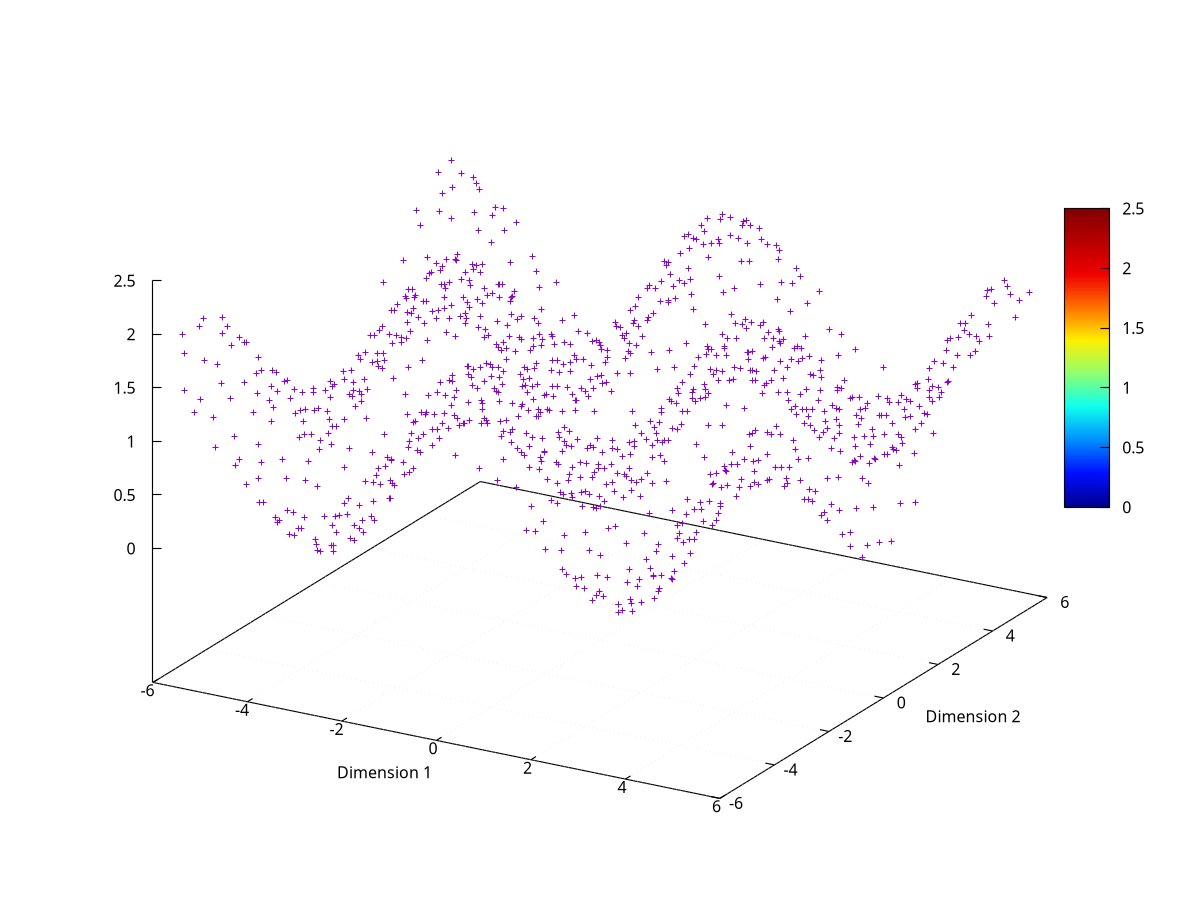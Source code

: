 # ogpf libray
# Rev. 0.22 of March 9th, 2018
# Licence: MIT

# gnuplot global setting
set term wxt size 640,480 enhanced font "verdana,10" title "ogpf libray: Rev. 0.22 of March 9th, 2018"

# ogpf extra configuration
# -------------------------------------------
# color definitions
set style line 1 lc rgb "#800000" lt 1 lw 2
set style line 2 lc rgb "#ff0000" lt 1 lw 2
set style line 3 lc rgb "#ff4500" lt 1 lw 2
set style line 4 lc rgb "#ffa500" lt 1 lw 2
set style line 5 lc rgb "#006400" lt 1 lw 2
set style line 6 lc rgb "#0000ff" lt 1 lw 2
set style line 7 lc rgb "#9400d3" lt 1 lw 2

# Axes
set border linewidth 1.15
set tics nomirror

# grid
# Add light grid to plot
set style line 102 lc rgb "#d6d7d9" lt 0 lw 1
set grid back ls 102

# plot style
set style data linespoints

# -------------------------------------------

set style data lines

 
# options
set style data lines


 
# plot scale
 
# Annotation: title and labels
set xlabel "Dimension 1" font ","
set ylabel "Dimension 2" font ","
 
# axes setting

#data x y z
$xyz << EOD
   0.0000000000000000        0.0000000000000000        0.0000000000000000     
  -3.0000000000000000       -3.0000000000000000       0.48660136993666225     
   3.0000000000000000        3.0000000000000000       0.48660136993666225     
  -1.5000000000000000        1.5000000000000000       0.96658430235925807     
   4.5000000000000000       -4.5000000000000000       0.79950110008110054     
  -4.5000000000000000        4.5000000000000000       0.79950110008110054     
   1.5000000000000000       -1.5000000000000000       0.96658430235925807     
  -2.2500000000000000        5.2500000000000000       0.47953977250888657     
   3.7500000000000000      -0.75000000000000000        1.7115037004559457     
  -5.2500000000000000        2.2500000000000000        1.0184965659080725     
  0.75000000000000000       -3.7500000000000000        1.6492692754260236     
  -3.7500000000000000       -2.2500000000000000       0.98821205725132766     
   2.2500000000000000        3.7500000000000000       0.45050594213168915     
 -0.75000000000000000       -5.2500000000000000        1.6227571870539554     
   5.2500000000000000       0.75000000000000000       0.56528575500450051     
 -0.37500000000000000      -0.37500000000000000       0.10208461919021183     
   5.6250000000000000        5.6250000000000000        1.5462733292202868     
  -3.3750000000000000       -3.3750000000000000       0.29724313954617942     
   2.6250000000000000        2.6250000000000000       0.75867736574063893     
  -4.8750000000000000        4.1250000000000000        1.1680179708234109     
   1.1250000000000000       -1.8750000000000000       0.89662280512738002     
  -1.8750000000000000        1.1250000000000000        1.2108481666441229     
   4.1250000000000000       -4.8750000000000000       0.48167541633512012     
  -4.1250000000000000       0.37500000000000000        1.5391092557506170     
   1.8750000000000000       -5.6250000000000000       0.80794499828884869     
  -1.1250000000000000        3.3750000000000000        1.3171459526473868     
   4.8750000000000000       -2.6250000000000000        1.0532379099171292     
  -2.6250000000000000       -4.1250000000000000       0.15834288179815503     
   3.3750000000000000        1.8750000000000000        1.2396784514595380     
  -5.6250000000000000       -1.1250000000000000       0.45450848583406489     
  0.37500000000000000        4.8750000000000000        1.8933837909014106     
  -2.8125000000000000        2.4375000000000000       0.85944680526268447     
   3.1875000000000000       -3.5625000000000000       0.19415991157050305     
  -5.8125000000000000        5.4375000000000000        1.6956106691897723     
  0.18750000000000000      -0.56250000000000000        9.4310574164063743E-002
  -4.3125000000000000       -5.0625000000000000       0.65851368540347743     
   1.6875000000000000       0.93750000000000000        1.0927091766691837     
  -1.3125000000000000       -2.0625000000000000       0.97284669714050231     
   4.6875000000000000        3.9375000000000000       0.98605496191184350     
  -5.0625000000000000       -2.8125000000000000        1.1476024530473075     
  0.93750000000000000        3.1875000000000000        1.3763104108251769     
  -2.0625000000000000       -5.8125000000000000       0.74201850115744850     
   3.9375000000000000       0.18750000000000000        1.6973813730024432     
 -0.56250000000000000        4.6875000000000000        1.8388737807138362     
   5.4375000000000000       -1.3125000000000000       0.61030640425988469     
  -3.5625000000000000        1.6875000000000000        1.3403561970746636     
   2.4375000000000000       -4.3125000000000000       0.24717253404686101     
  -3.1875000000000000        3.5625000000000000       0.19415991157050305     
   2.8125000000000000       -2.4375000000000000       0.85944680526268447     
 -0.18750000000000000       0.56250000000000000        9.4310574164063743E-002
   5.8125000000000000       -5.4375000000000000        1.6956106691897723     
  -1.6875000000000000      -0.93750000000000000        1.0927091766691837     
   4.3125000000000000        5.0625000000000000       0.65851368540347743     
  -4.6875000000000000       -3.9375000000000000       0.98605496191184350     
   1.3125000000000000        2.0625000000000000       0.97284669714050231     
 -0.93750000000000000       -3.1875000000000000        1.3763104108251769     
   5.0625000000000000        2.8125000000000000        1.1476024530473075     
  -3.9375000000000000      -0.18750000000000000        1.6973813730024432     
   2.0625000000000000        5.8125000000000000       0.74201850115744850     
  -5.4375000000000000        1.3125000000000000       0.61030640425988469     
  0.56250000000000000       -4.6875000000000000        1.8388737807138362     
  -2.4375000000000000        4.3125000000000000       0.24717253404686101     
   3.5625000000000000       -1.6875000000000000        1.3403561970746636     
  -1.2187500000000000        3.8437500000000000        1.3184002416696647     
   4.7812500000000000       -2.1562500000000000        1.0037067635611492     
  -4.2187500000000000       0.84375000000000000        1.3966008647770671     
   1.7812500000000000       -5.1562500000000000       0.82455494218086645     
  -5.7187500000000000      -0.65625000000000000       0.25273825397172289     
  0.28125000000000000        5.3437500000000000        1.7794519612837101     
  -2.7187500000000000       -3.6562500000000000       0.23073684129940286     
   3.2812500000000000        2.3437500000000000       0.91852851507169886     
  -3.4687500000000000       -4.4062500000000000        6.1219834981862675E-002
   2.5312500000000000        1.5937500000000000        1.3541216430261507     
 -0.46875000000000000       -1.4062500000000000       0.51430780156156697     
   5.5312500000000000        4.5937500000000000        1.7391406207108835     
  -1.9687500000000000        9.3750000000000000E-002   1.3876527273302619     
   4.0312500000000000       -5.9062500000000000       0.69118492985447033     
  -4.9687500000000000        3.0937500000000000        1.1552355119217095     
   1.0312500000000000       -2.9062500000000000        1.2415417211741429     
  -4.5937500000000000        1.9687500000000000        1.0272809761706791     
   1.4062500000000000       -4.0312500000000000        1.1614719419309936     
  -1.5937500000000000        4.9687500000000000       0.98542401319872308     
   4.4062500000000000       -1.0312500000000000        1.2298597740946333     
  -9.3750000000000000E-002  -5.5312500000000000        1.7226918812731868     
   5.9062500000000000       0.46875000000000000       0.12958822623283783     
  -3.0937500000000000       -2.5312500000000000       0.78692358318213207     
   2.9062500000000000        3.4687500000000000       0.25440104089645943     
  -2.3437500000000000       -1.7812500000000000        1.2160137814738770     
   3.6562500000000000        4.2187500000000000       0.14823923316065857     
  -5.3437500000000000       -4.7812500000000000        1.5862838070453236     
  0.65625000000000000        1.2187500000000000       0.48463544599687725     
  -3.8437500000000000        5.7187500000000000       0.53860251209000554     
   2.1562500000000000      -0.28125000000000000        1.5428682184391027     
 -0.84375000000000000        2.7187500000000000        1.2309683438354351     
   5.1562500000000000       -3.2812500000000000        1.3018649318594009     
  -4.4062500000000000       -1.2187500000000000        1.2014479843204993     
   1.5937500000000000        4.7812500000000000       0.98405225884239511     
  -1.4062500000000000       -4.2187500000000000        1.1666957455507903     
   4.5937500000000000        1.7812500000000000        1.0423181163054076     
  -2.9062500000000000        3.2812500000000000       0.34238277397456118     
   3.0937500000000000       -2.7187500000000000       0.66018732863740570     
  -5.9062500000000000       0.28125000000000000        9.7270270019499283E-002
   9.3750000000000000E-002  -5.7187500000000000        1.6253613746502227     
 -0.65625000000000000        1.0312500000000000       0.40956194294167758     
   5.3437500000000000       -4.9687500000000000        1.5632170566783141     
  -3.6562500000000000        4.0312500000000000       0.17355686371191770     
   2.3437500000000000       -1.9687500000000000        1.1264431500869394     
  -5.1562500000000000       -3.4687500000000000        1.3411740207496048     
  0.84375000000000000        2.5312500000000000        1.1462247496204385     
  -2.1562500000000000      -0.46875000000000000        1.5237177350222055     
   3.8437500000000000        5.5312500000000000       0.46303601253314008     
  -1.7812500000000000       -4.5937500000000000       0.79835284280450958     
   4.2187500000000000        1.4062500000000000        1.2631983522246002     
  -4.7812500000000000       -1.5937500000000000       0.97680350790670223     
   1.2187500000000000        4.4062500000000000        1.3499287713648065     
  -3.2812500000000000        2.9062500000000000       0.54380627168442797     
   2.7187500000000000       -3.0937500000000000       0.47674595138541842     
 -0.28125000000000000        5.9062500000000000        1.4994086150289607     
   5.7187500000000000       -9.3750000000000000E-002  0.16514318122589244     
  -5.5312500000000000        5.1562500000000000        1.6536975994339191     
  0.46875000000000000      -0.84375000000000000       0.26222544934838066     
  -2.5312500000000000        2.1562500000000000        1.0405253174758673     
   3.4687500000000000       -3.8437500000000000       0.14345878179756077     
  -1.0312500000000000       -2.3437500000000000        1.0460152840223551     
   4.9687500000000000        3.6562500000000000        1.2248517980184788     
  -4.0312500000000000       -5.3437500000000000       0.50501700245155345     
   1.9687500000000000       0.65625000000000000        1.3476286489227776     
  -2.0156250000000000       -2.4843750000000000       0.92301595682265547     
   3.9843750000000000        3.5156250000000000       0.47964567223955668     
  -5.0156250000000000       -5.4843750000000000        1.2350370976682827     
  0.98437500000000000       0.51562500000000000       0.48330116881202001     
  -3.5156250000000000        5.0156250000000000       0.15381814746846467     
   2.4843750000000000      -0.98437500000000000        1.6093127549877695     
 -0.51562500000000000        2.0156250000000000       0.87491607875835842     
   5.4843750000000000       -3.9843750000000000        1.6727061628194111     
  -5.7656250000000000        2.7656250000000000        1.3364300756285932     
  0.23437500000000000       -3.2343750000000000        1.6412408073947451     
  -2.7656250000000000        5.7656250000000000       0.45812035698770470     
   3.2343750000000000      -0.23437500000000000        1.9846852594088031     
  -1.2656250000000000       -4.7343750000000000        1.3001009114461048     
   4.7343750000000000        1.2656250000000000       0.99225130131574713     
  -4.2656250000000000       -1.7343750000000000        1.1511778476645764     
   1.7343750000000000        4.2656250000000000       0.84372828997746574     
  -3.8906250000000000       -3.6093750000000000       0.39825043436309571     
   2.1093750000000000        2.3906250000000000       0.94132678458265062     
 -0.89062500000000000      -0.60937500000000000       0.42885313876650488     
   5.1093750000000000        5.3906250000000000        1.3168111724451022     
  -2.3906250000000000       0.89062500000000000        1.5924189077812276     
   3.6093750000000000       -5.1093750000000000       0.21451432404852511     
  -5.3906250000000000        3.8906250000000000        1.5912351689490742     
  0.60937500000000000       -2.1093750000000000       0.93629349002190587     
 -0.14062500000000000        3.1406250000000000        1.6016523729419823     
   5.8593750000000000       -2.8593750000000000        1.4080026697652133     
  -3.1406250000000000       0.14062500000000000        1.9975305839376114     
   2.8593750000000000       -5.8593750000000000       0.49300178283746121     
  -4.6406250000000000       -1.3593750000000000        1.0468966996894105     
   1.3593750000000000        4.6406250000000000        1.2136475730004972     
  -1.6406250000000000       -4.3593750000000000       0.93577361573415752     
   4.3593750000000000        1.6406250000000000        1.1434558399138990     
  -5.2031250000000000        5.9531250000000000        1.2427653358102178     
  0.79687500000000000       -4.6875000000000000E-002  0.30159816698947250     
  -2.2031250000000000        2.9531250000000000       0.71107083739519328     
   3.7968750000000000       -3.0468750000000000       0.56897913372818665     
 -0.70312500000000000       -1.5468750000000000       0.65050284464112651     
   5.2968750000000000        4.4531250000000000        1.5637281294068370     
  -3.7031250000000000       -4.5468750000000000       0.16444404022568093     
   2.2968750000000000        1.4531250000000000        1.3450705421924469     
  -2.9531250000000000       -5.2968750000000000       0.20062244669728591     
   3.0468750000000000       0.70312500000000000        1.8774337039417948     
  -5.9531250000000000       -2.2968750000000000        1.0606153498984434     
   4.6875000000000000E-002   3.7031250000000000        1.8687580340873091     
  -4.4531250000000000        2.2031250000000000        1.0094913445193718     
   1.5468750000000000       -3.7968750000000000        1.0256688972667867     
  -1.4531250000000000        5.2031250000000000        1.1081372205621458     
   4.5468750000000000      -0.79687500000000000        1.1446154072513626     
  -1.0781250000000000       0.32812500000000000       0.54001028981303167     
   4.9218750000000000       -5.6718750000000000        1.1483494027443488     
  -4.0781250000000000        3.3281250000000000       0.58910404425246132     
   1.9218750000000000       -2.6718750000000000       0.89501356227832918     
  -5.5781250000000000       -4.1718750000000000        1.7597617342543865     
  0.42187500000000000        1.8281250000000000       0.75040612271669849     
  -2.5781250000000000       -1.1718750000000000        1.5733978451899189     
   3.4218750000000000        4.8281250000000000        8.3212704122793690E-002
  -3.3281250000000000      -0.42187500000000000        1.9420673128392201     
   2.6718750000000000        5.5781250000000000       0.39006624189647565     
 -0.32812500000000000       -3.4218750000000000        1.7134239769856201     
   5.6718750000000000        2.5781250000000000        1.2140581606996477     
  -1.8281250000000000        4.0781250000000000       0.75891350588322504     
   4.1718750000000000       -1.9218750000000000        1.1134616924605172     
  -4.8281250000000000        1.0781250000000000       0.92260295270614712     
   1.1718750000000000       -4.9218750000000000        1.3727569071237318     
  -3.6093750000000000        1.1718750000000000        1.6068690887850954     
   2.3906250000000000       -4.8281250000000000       0.30318348811046059     
 -0.60937500000000000        4.1718750000000000        1.8094394938044962     
   5.3906250000000000       -1.8281250000000000       0.83584492608417349     
  -2.1093750000000000       -3.3281250000000000       0.64223166370005180     
   3.8906250000000000        2.6718750000000000       0.77623655422709381     
  -5.1093750000000000      -0.32812500000000000       0.63027323471898700     
  0.89062500000000000        5.6718750000000000        1.4142559333912339     
  -1.3593750000000000       -1.0781250000000000       0.84898596513123237     
   4.6406250000000000        4.9218750000000000       0.94381123008548584     
  -4.3593750000000000       -4.0781250000000000       0.67461732634915184     
   1.6406250000000000        1.9218750000000000        1.0162655098621782     
  -5.8593750000000000        3.4218750000000000        1.6956224615800441     
  0.14062500000000000       -2.5781250000000000        1.2487511235233584     
  -2.8593750000000000       0.42187500000000000        1.9201102547523654     
   3.1406250000000000       -5.5781250000000000       0.31550463672174189     
  -2.4843750000000000        4.5468750000000000       0.21715592532685646     
   3.5156250000000000       -1.4531250000000000        1.4848248774386330     
  -5.4843750000000000        1.5468750000000000       0.68786279221749069     
  0.51562500000000000       -4.4531250000000000        1.8749859506972777     
  -3.9843750000000000       -2.9531250000000000       0.67704572358768922     
   2.0156250000000000        3.0468750000000000       0.76620084149559342     
 -0.98437500000000000       -5.9531250000000000        1.2758127920307096     
   5.0156250000000000        4.6875000000000000E-002  0.70784354771692215     
  -4.7343750000000000       -5.2031250000000000        1.0312551690304679     
   1.2656250000000000       0.79687500000000000       0.74655207754978514     
  -1.7343750000000000       -2.2031250000000000        1.0040745812448266     
   4.2656250000000000        3.7968750000000000       0.62040156266557134     
 -0.23437500000000000        2.2968750000000000        1.0531892842817070     
   5.7656250000000000       -3.7031250000000000        1.7645618399547924     
  -3.2343750000000000        5.2968750000000000       0.19002211619161757     
   2.7656250000000000      -0.70312500000000000        1.8195739338313481     
 -0.42187500000000000       -3.8906250000000000        1.8474689597978895     
   5.5781250000000000        2.1093750000000000       0.94860511861942509     
  -3.4218750000000000      -0.89062500000000000        1.7797536677820376     
   2.5781250000000000        5.1093750000000000       0.25494020269371065     
  -4.9218750000000000       0.60937500000000000       0.81720059812472945     
   1.0781250000000000       -5.3906250000000000        1.3782427314850216     
  -1.9218750000000000        3.6093750000000000       0.71829201025732903     
   4.0781250000000000       -2.3906250000000000       0.93486411368292610     
  -4.1718750000000000        4.3593750000000000       0.49542225306980814     
   1.8281250000000000       -1.6406250000000000        1.1031169244058934     
  -1.1718750000000000        1.3593750000000000       0.77842543851599877     
   4.8281250000000000       -4.6406250000000000        1.1255623499635334     
  -2.6718750000000000      -0.14062500000000000        1.8890810177550341     
   3.3281250000000000        5.8593750000000000       0.48175526905855781     
  -5.6718750000000000       -3.1406250000000000        1.5060680776074893     
  0.32812500000000000        2.8593750000000000        1.4147567189422050     
  -5.2968750000000000       -2.0156250000000000       0.92801154119640961     
  0.70312500000000000        3.9843750000000000        1.7271755443669772     
  -2.2968750000000000       -5.0156250000000000       0.39737427185149632     
   3.7031250000000000       0.98437500000000000        1.6532080473867867     
 -0.79687500000000000        5.4843750000000000        1.5254989376290913     
   5.2031250000000000      -0.51562500000000000       0.56653832747076938     
  -3.7968750000000000        2.4843750000000000       0.85858176112883378     
   2.2031250000000000       -3.5156250000000000       0.53583381844249889     
  -1.5468750000000000        1.7343750000000000       0.99327420507866948     
   4.4531250000000000       -4.2656250000000000       0.75514843853532043     
  -4.5468750000000000        4.7343750000000000       0.84950021456800717     
   1.4531250000000000       -1.2656250000000000       0.92748623543246012     
  -3.0468750000000000       -5.7656250000000000       0.41973100699090182     
   2.9531250000000000       0.23437500000000000        1.9710275619977984     
  -4.6875000000000000E-002  -2.7656250000000000        1.3768703383585996     
   5.9531250000000000        3.2343750000000000        1.6325982257127607     
  -2.3437500000000000E-002   2.1328125000000000       0.93852543065941030     
   5.9765625000000000       -3.8671875000000000        1.8881200516186030     
  -3.0234375000000000        5.1328125000000000       0.13168971704102594     
   2.9765625000000000      -0.86718750000000000        1.8091056828300185     
  -4.5234375000000000       -5.3671875000000000       0.86319744427150291     
   1.4765625000000000       0.63281250000000000       0.91581468352036766     
  -1.5234375000000000       -2.3671875000000000        1.0068513598510129     
   4.4765625000000000        3.6328125000000000       0.81195647684788086     
  -3.7734375000000000       -1.6171875000000000        1.3386008201479056     
   2.2265625000000000        4.3828125000000000       0.39682497653576310     
 -0.77343750000000000       -4.6171875000000000        1.7155648038804334     
   5.2265625000000000        1.3828125000000000       0.73245549259237253     
  -2.2734375000000000        5.8828125000000000       0.67072686519560498     
   3.7265625000000000      -0.11718750000000000        1.8343432435806377     
  -5.2734375000000000        2.8828125000000000        1.2488883398608079     
  0.72656250000000000       -3.1171875000000000        1.4449684940633098     
  -5.6484375000000000        4.0078125000000000        1.7794083617278416     
  0.35156250000000000       -1.9921875000000000       0.84949690668269751     
  -2.6484375000000000        1.0078125000000000        1.6684926956317299     
   3.3515625000000000       -4.9921875000000000       0.10385576582771583     
  -1.1484375000000000      -0.49218750000000000       0.61505279965817383     
   4.8515625000000000        5.5078125000000000        1.1146857823412948     
  -4.1484375000000000       -3.4921875000000000       0.58912071621710127     
   1.8515625000000000        2.5078125000000000       0.94670232532742449     
  -1.8984375000000000       -4.2421875000000000       0.68682456577885498     
   4.1015625000000000        1.7578125000000000        1.1896562810603408     
  -4.8984375000000000       -1.2421875000000000       0.88829231659546526     
   1.1015625000000000        4.7578125000000000        1.4469994250253750     
  -3.3984375000000000       0.25781250000000000        1.9540729893015545     
   2.6015625000000000       -5.7421875000000000       0.48947282448517060     
 -0.39843750000000000        3.2578125000000000        1.6192634042737031     
   5.6015625000000000       -2.7421875000000000        1.2892502475793772     
  -3.2109375000000000       -4.8046875000000000        4.3221481182794896E-002
   2.7890625000000000        1.1953125000000000        1.6250651904863163     
 -0.21093750000000000       -1.8046875000000000       0.71682019284353904     
   5.7890625000000000        4.1953125000000000        1.8797080068114838     
  -1.7109375000000000        2.6953125000000000       0.95661435848671272     
   4.2890625000000000       -3.3046875000000000       0.72255062892034938     
  -4.7109375000000000        5.6953125000000000        1.0127388479565846     
   1.2890625000000000      -0.30468750000000000       0.72884466847292573     
 -0.96093750000000000        4.9453125000000000        1.5433294980646111     
   5.0390625000000000       -1.0546875000000000       0.77090969220367600     
  -3.9609375000000000        1.9453125000000000        1.1373219663763474     
   2.0390625000000000       -4.0546875000000000       0.57070702856133004     
  -5.4609375000000000       -2.5546875000000000        1.1679783306243627     
  0.53906250000000000        3.4453125000000000        1.6564315557771818     
  -2.4609375000000000       -5.5546875000000000       0.46011347949826176     
   3.5390625000000000       0.44531250000000000        1.8798895560870208     
  -2.8359375000000000       -1.4296875000000000        1.5089698738819952     
   3.1640625000000000        4.5703125000000000        1.2033001611332916E-002
  -5.8359375000000000       -4.4296875000000000        1.9150216260324320     
  0.16406250000000000        1.5703125000000000       0.56226724295220132     
  -4.3359375000000000        3.0703125000000000       0.79940781088392798     
   1.6640625000000000       -2.9296875000000000       0.95812282971399354     
  -1.3359375000000000        7.0312500000000000E-002  0.76802928411510440     
   4.6640625000000000       -5.9296875000000000       0.99024790449442501     
  -5.0859375000000000       0.82031250000000000       0.70140139403236668     
  0.91406250000000000       -5.1796875000000000        1.5364452305208602     
  -2.0859375000000000        3.8203125000000000       0.55905057107109801     
   3.9140625000000000       -2.1796875000000000        1.0261597954366606     
 -0.58593750000000000       -3.6796875000000000        1.7182539302777027     
   5.4140625000000000        2.3203125000000000        1.0537654398701797     
  -3.5859375000000000      -0.67968750000000000        1.8039361178662054     
   2.4140625000000000        5.3203125000000000       0.40090272436043950     
  -4.8046875000000000       -2.3437500000000000E-002  0.91361652316389241     
   1.1953125000000000        5.9765625000000000        1.1806846602248970     
  -1.8046875000000000       -3.0234375000000000       0.87859897024198086     
   4.1953125000000000        2.9765625000000000       0.75502600523357866     
 -0.30468750000000000        4.4765625000000000        1.9587033551457789     
   5.6953125000000000       -1.5234375000000000       0.61445732815291931     
  -3.3046875000000000        1.4765625000000000        1.4992954173322266     
   2.6953125000000000       -4.5234375000000000       0.10633565315301596     
  -2.5546875000000000       0.72656250000000000        1.7269293557323144     
   3.4453125000000000       -5.2734375000000000       0.21557540058435831     
  -5.5546875000000000        3.7265625000000000        1.6636713695138794     
  0.44531250000000000       -2.2734375000000000        1.0345153398707858     
  -4.0546875000000000       -3.7734375000000000       0.46359056158251932     
   1.9453125000000000        2.2265625000000000        1.0008607734129003     
  -1.0546875000000000      -0.77343750000000000       0.57891030991802195     
   4.9453125000000000        5.2265625000000000        1.2092238098827768     
  -1.4296875000000000       -5.6484375000000000        1.1010481450328611     
   4.5703125000000000       0.35156250000000000        1.1424990266083450     
  -4.4296875000000000       -2.6484375000000000       0.92370880559617363     
   1.5703125000000000        3.3515625000000000        1.0037714911829523     
  -5.9296875000000000        1.8515625000000000       0.76706323892929429     
   7.0312500000000000E-002  -4.1484375000000000        1.9802897317902293     
  -2.9296875000000000        4.8515625000000000        7.0935678289800297E-002
   3.0703125000000000       -1.1484375000000000        1.6889385323548365     
  -3.6796875000000000        5.6015625000000000       0.42498221989830232     
   2.3203125000000000      -0.39843750000000000        1.6558098003237771     
 -0.67968750000000000        2.6015625000000000        1.2083529785206675     
   5.3203125000000000       -3.3984375000000000        1.4323145832704320     
  -2.1796875000000000       -1.8984375000000000        1.1315902536175024     
   3.8203125000000000        4.1015625000000000       0.25203769796717668     
  -5.1796875000000000       -4.8984375000000000        1.4400116242728382     
  0.82031250000000000        1.1015625000000000       0.51511714075232362     
  -1.6171875000000000        3.5390625000000000       0.96656326935156733     
   4.3828125000000000       -2.4609375000000000       0.95176932497425537     
  -4.6171875000000000       0.53906250000000000        1.0936375311461868     
   1.3828125000000000       -5.4609375000000000        1.1484455341526465     
  -3.1171875000000000      -0.96093750000000000        1.7803245927351363     
   2.8828125000000000        5.0390625000000000       0.12635703402597098     
 -0.11718750000000000       -3.9609375000000000        1.9399534706222201     
   5.8828125000000000        2.0390625000000000       0.89125764205605351     
  -5.3671875000000000       -3.2109375000000000        1.4019580471875415     
  0.63281250000000000        2.7890625000000000        1.3170753078940058     
  -2.3671875000000000      -0.21093750000000000        1.7083122767226853     
   3.6328125000000000        5.7890625000000000       0.50013228834398515     
 -0.86718750000000000        1.2890625000000000       0.60429518579424113     
   5.1328125000000000       -4.7109375000000000        1.4129720513426469     
  -3.8671875000000000        4.2890625000000000       0.26465378839495146     
   2.1328125000000000       -1.7109375000000000        1.1900827146631026     
  -4.2421875000000000        2.4140625000000000       0.94443736052494964     
   1.7578125000000000       -3.5859375000000000       0.85116183703635395     
  -1.2421875000000000        5.4140625000000000        1.2572862807975591     
   4.7578125000000000      -0.58593750000000000       0.96417908157558807     
  -2.7421875000000000       -5.0859375000000000       0.18066737209531680     
   3.2578125000000000       0.91406250000000000        1.7957705511366169     
  -5.7421875000000000       -2.0859375000000000       0.92732375059262329     
  0.25781250000000000        3.9140625000000000        1.9039785148256632     
 -0.49218750000000000       -2.8359375000000000        1.3730724934473599     
   5.5078125000000000        3.1640625000000000        1.4516272600954407     
  -3.4921875000000000       -5.8359375000000000       0.49236171619589653     
   2.5078125000000000       0.16406250000000000        1.8019574773392852     
  -4.9921875000000000        4.6640625000000000        1.2844602529003879     
   1.0078125000000000       -1.3359375000000000       0.68793098386072171     
  -1.9921875000000000        1.6640625000000000        1.1587528415414801     
   4.0078125000000000       -4.3359375000000000       0.36285565353959470     
  -4.0078125000000000        4.8046875000000000       0.38315708171630503     
   1.9921875000000000       -1.1953125000000000        1.2727702688185603     
  -1.0078125000000000        1.8046875000000000       0.84605536720043284     
   4.9921875000000000       -4.1953125000000000        1.2825718805868389     
  -2.5078125000000000       -2.6953125000000000       0.73840909389770859     
   3.4921875000000000        3.3046875000000000       0.35471281281578937     
  -5.5078125000000000       -5.6953125000000000        1.4676307603822250     
  0.49218750000000000       0.30468750000000000       0.13915730576528251     
 -0.25781250000000000       -4.9453125000000000        1.9126967106458845     
   5.7421875000000000        1.0546875000000000       0.37885897828998938     
  -3.2578125000000000       -1.9453125000000000        1.1963049951903686     
   2.7421875000000000        4.0546875000000000       0.11918885993222184     
  -4.7578125000000000        2.5546875000000000        1.0178919966567663     
   1.2421875000000000       -3.4453125000000000        1.2490642777239520     
  -1.7578125000000000        5.5546875000000000       0.87711601124793059     
   4.2421875000000000      -0.44531250000000000        1.4353383923399938     
  -2.1328125000000000        1.4296875000000000        1.2846481554983833     
   3.8671875000000000       -4.5703125000000000       0.26389083017733750     
  -5.1328125000000000        4.4296875000000000        1.4196213349583966     
  0.86718750000000000       -1.5703125000000000       0.71333960772129168     
  -3.6328125000000000       -3.0703125000000000       0.50760151921862207     
   2.3671875000000000        2.9296875000000000       0.66033023811559177     
 -0.63281250000000000       -7.0312500000000000E-002  0.19473043786462152     
   5.3671875000000000        5.9296875000000000        1.3183098309369390     
  -5.8828125000000000      -0.82031250000000000       0.23853296251582046     
  0.11718750000000000        5.1796875000000000        1.8680842214215776     
  -2.8828125000000000       -3.8203125000000000       0.13119249468355687     
   3.1171875000000000        2.1796875000000000        1.0331284084794010     
  -1.3828125000000000        3.6796875000000000        1.1641830779159943     
   4.6171875000000000       -2.3203125000000000        1.0000352676538475     
  -4.3828125000000000       0.67968750000000000        1.2918953961514053     
   1.6171875000000000       -5.3203125000000000       0.96999878251368254     
 -0.82031250000000000       -2.1328125000000000       0.95859284169390935     
   5.1796875000000000        3.8671875000000000        1.4241099649686342     
  -3.8203125000000000       -5.1328125000000000       0.32266290841467982     
   2.1796875000000000       0.86718750000000000        1.4691312404832826     
  -5.3203125000000000        5.3671875000000000        1.4677316273818335     
  0.67968750000000000      -0.63281250000000000       0.29902059702686190     
  -2.3203125000000000        2.3671875000000000       0.93265923670403084     
   3.6796875000000000       -3.6328125000000000       0.28505845740230362     
  -3.0703125000000000        1.6171875000000000        1.4163479139662221     
   2.9296875000000000       -4.3828125000000000        3.0197839951594641E-002
  -7.0312500000000000E-002   4.6171875000000000        1.9952927699198466     
   5.9296875000000000       -1.3828125000000000       0.48497195530800330     
  -1.5703125000000000       -5.8828125000000000        1.0095223078120141     
   4.4296875000000000       0.11718750000000000        1.2829027213970350     
  -4.5703125000000000       -2.8828125000000000       0.94346695306487705     
   1.4296875000000000        3.1171875000000000        1.0861826805450661     
  -4.9453125000000000       -4.0078125000000000        1.2301157133153129     
   1.0546875000000000        1.9921875000000000       0.92162046616780324     
  -1.9453125000000000       -1.0078125000000000        1.2779973054639266     
   4.0546875000000000        4.9921875000000000       0.44457703431476148     
 -0.44531250000000000       0.49218750000000000       0.15174045635054056     
   5.5546875000000000       -5.5078125000000000        1.5597278475534613     
  -3.4453125000000000        3.4921875000000000       0.25940089009459144     
   2.5546875000000000       -2.5078125000000000       0.83574469979718080     
  -2.6953125000000000        4.2421875000000000       0.11332453844852675     
   3.3046875000000000       -1.7578125000000000        1.3212239550903386     
  -5.6953125000000000        1.2421875000000000       0.47725562908384156     
  0.30468750000000000       -4.7578125000000000        1.9360676260142018     
  -4.1953125000000000      -0.25781250000000000        1.4905660595832142     
   1.8046875000000000        5.7421875000000000       0.86841888143129231     
  -1.1953125000000000       -3.2578125000000000        1.2483377685933155     
   4.8046875000000000        2.7421875000000000        1.0408276071103453     
  -2.4140625000000000       -3.5390625000000000       0.40516541712299192     
   3.5859375000000000        2.4609375000000000       0.85255442247239388     
  -5.4140625000000000      -0.53906250000000000       0.40823233055862407     
  0.58593750000000000        5.4609375000000000        1.6340109495187585     
  -3.9140625000000000       0.96093750000000000        1.5611816123941464     
   2.0859375000000000       -5.0390625000000000       0.55790997495295458     
 -0.91406250000000000        3.9609375000000000        1.5795538914552503     
   5.0859375000000000       -2.0390625000000000       0.96057567709646474     
  -4.6640625000000000        3.2109375000000000       0.97690709175114454     
   1.3359375000000000       -2.7890625000000000        1.0933040364253657     
  -1.6640625000000000       0.21093750000000000        1.0928003794553713     
   4.3359375000000000       -5.7890625000000000       0.79980481491375310     
 -0.16406250000000000       -1.2890625000000000       0.39609063886634721     
   5.8359375000000000        4.7109375000000000        1.8995555515474494     
  -3.1640625000000000       -4.2890625000000000        1.3262134335456310E-002
   2.8359375000000000        1.7109375000000000        1.3395640244689380     
  -3.5390625000000000       -2.4140625000000000       0.87939044862282378     
   2.4609375000000000        3.5859375000000000       0.36593363130503154     
 -0.53906250000000000       -5.4140625000000000        1.6710605572261521     
   5.4609375000000000       0.58593750000000000       0.38454873096484732     
  -2.0390625000000000        5.0859375000000000       0.60202734664939039     
   3.9609375000000000      -0.91406250000000000        1.5491262123939173     
  -5.0390625000000000        2.0859375000000000       0.97673611444294028     
  0.96093750000000000       -3.9140625000000000        1.5372343191350437     
  -1.2890625000000000        2.8359375000000000        1.1194647525659061     
   4.7109375000000000       -3.1640625000000000        1.0071536562403729     
  -4.2890625000000000        5.8359375000000000       0.78601296081378380     
   1.7109375000000000      -0.16406250000000000        1.1394825709553613     
  -5.7890625000000000       -4.6640625000000000        1.8834564788429469     
  0.21093750000000000        1.3359375000000000       0.42742040389305747     
  -2.7890625000000000       -1.6640625000000000        1.3630234577891582     
   3.2109375000000000        4.3359375000000000        1.2532109437644712E-002
  -5.6015625000000000        2.3437500000000000E-002  0.23139986809388513     
  0.39843750000000000       -5.9765625000000000        1.4397358216312224     
  -2.6015625000000000        3.0234375000000000       0.54323690271729264     
   3.3984375000000000       -2.9765625000000000       0.51285888329287599     
  -1.1015625000000000       -4.4765625000000000        1.4573880908475338     
   4.8984375000000000        1.5234375000000000       0.91894287116184292     
  -4.1015625000000000       -1.4765625000000000        1.2930665640572365     
   1.8984375000000000        4.5234375000000000       0.68472772808754745     
  -1.8515625000000000      -0.72656250000000000        1.2423095284005903     
   4.1484375000000000        5.2734375000000000       0.56628791268331780     
  -4.8515625000000000       -3.7265625000000000        1.1306627017345001     
   1.1484375000000000        2.2734375000000000        1.0166896335523663     
  -3.3515625000000000        3.7734375000000000       0.13587838990103362     
   2.6484375000000000       -2.2265625000000000       0.99980332092931989     
 -0.35156250000000000       0.77343750000000000       0.19828395900683415     
   5.6484375000000000       -5.2265625000000000        1.6995258341895245     
 -0.72656250000000000        5.6484375000000000        1.5000401909958132     
   5.2734375000000000      -0.35156250000000000       0.49126501154869606     
  -3.7265625000000000        2.6484375000000000       0.75730349105823191     
   2.2734375000000000       -3.3515625000000000       0.54091746694083620     
  -5.2265625000000000       -1.8515625000000000       0.88051647987433523     
  0.77343750000000000        4.1484375000000000        1.7045129273303563     
  -2.2265625000000000       -4.8515625000000000       0.42264109464023958     
   3.7734375000000000        1.1484375000000000        1.5590629741885569     
  -4.4765625000000000       -5.6015625000000000       0.85333776067486222     
   1.5234375000000000       0.39843750000000000       0.95514526243055975     
  -1.4765625000000000       -2.6015625000000000        1.0272249353085201     
   4.5234375000000000        3.3984375000000000       0.86911133729459833     
  -2.9765625000000000        1.8984375000000000        1.2264574582408652     
   3.0234375000000000       -4.1015625000000000        4.2244927307482194E-002
  -5.9765625000000000        4.8984375000000000        1.9192505004838165     
   2.3437500000000000E-002  -1.1015625000000000       0.28882791499078841     
  -2.9882812500000000        5.4492187500000000       0.26121223930800530     
   3.0117187500000000      -0.55078125000000000        1.9196661464813618     
  -5.9882812500000000        2.4492187500000000        1.1639088914543221     
   1.1718750000000000E-002  -3.5507812500000000        1.8106459527018011     
  -4.4882812500000000       -2.0507812500000000        1.0328409387362416     
   1.5117187500000000        3.9492187500000000        1.0599527312741566     
  -1.4882812500000000       -5.0507812500000000        1.0818548243628259     
   4.5117187500000000       0.94921875000000000        1.1614017907961802     
  -5.2382812500000000       -5.8007812500000000        1.3030968841633292     
  0.76171875000000000       0.19921875000000000       0.28367233704016459     
  -2.2382812500000000       -2.8007812500000000       0.75666517649123888     
   3.7617187500000000        3.1992187500000000       0.48720535234051554     
 -0.73828125000000000        1.6992187500000000       0.73390315448669474     
   5.2617187500000000       -4.3007812500000000        1.5310277852143630     
  -3.7382812500000000        4.6992187500000000       0.19536478146318459     
   2.2617187500000000       -1.3007812500000000        1.3878655625494414     
  -3.3632812500000000       0.57421875000000000        1.8991221492023214     
   2.6367187500000000       -5.4257812500000000       0.33687788273529673     
 -0.36328125000000000        3.5742187500000000        1.7671047519184826     
   5.6367187500000000       -2.4257812500000000        1.1243477998540099     
  -1.8632812500000000       -3.9257812500000000       0.73544920633535726     
   4.1367187500000000        2.0742187500000000        1.0619243272434362     
  -4.8632812500000000      -0.92578125000000000       0.88688170275869715     
   1.1367187500000000        5.0742187500000000        1.3861164760169049     
  -1.1132812500000000      -0.17578125000000000       0.56200524855825207     
   4.8867187500000000        5.8242187500000000        1.1115322608121359     
  -4.1132812500000000       -3.1757812500000000       0.65444712154238660     
   1.8867187500000000        2.8242187500000000       0.87443117835540729     
  -5.6132812500000000        4.3242187500000000        1.7936753135417105     
  0.38671875000000000       -1.6757812500000000       0.65219383235413853     
  -2.6132812500000000        1.3242187500000000        1.5140542528076180     
   3.3867187500000000       -4.6757812500000000        5.1351803414778407E-002
  -5.8007812500000000       -2.9882812500000000        1.4678077125677325     
  0.19921875000000000        3.0117187500000000        1.5219693524579307     
  -2.8007812500000000       -5.9882812500000000       0.57735038403252537     
   3.1992187500000000        1.1718750000000000E-002   2.0008645853288609     
  -1.3007812500000000        4.5117187500000000        1.2719419538952232     
   4.6992187500000000       -1.4882812500000000        1.0126002094512512     
  -4.3007812500000000        1.5117187500000000        1.1976547816536982     
   1.6992187500000000       -4.4882812500000000       0.87775426878409513     
  -2.0507812500000000        2.2617187500000000       0.98918080033597511     
   3.9492187500000000       -3.7382812500000000       0.40020771355642126     
  -5.0507812500000000        5.2617187500000000        1.2911613312054662     
  0.94921875000000000      -0.73828125000000000       0.49560682673669010     
  -3.5507812500000000       -5.2382812500000000       0.23389009825014884     
   2.4492187500000000       0.76171875000000000        1.6623980841445047     
 -0.55078125000000000       -2.2382812500000000        1.0114746660253757     
   5.4492187500000000        3.7617187500000000        1.6064569235208976     
 -0.17578125000000000       -3.3632812500000000        1.7141960318335072     
   5.8242187500000000        2.6367187500000000        1.2697076639102369     
  -3.1757812500000000      -0.36328125000000000        1.9691769026883461     
   2.8242187500000000        5.6367187500000000       0.37876381615588228     
  -4.6757812500000000        1.1367187500000000        1.0311884540961731     
   1.3242187500000000       -4.8632812500000000        1.2397322968184059     
  -1.6757812500000000        4.1367187500000000       0.90263413306349027     
   4.3242187500000000       -1.8632812500000000        1.1003780616485637     
  -3.9257812500000000        3.3867187500000000       0.48718126457447186     
   2.0742187500000000       -2.6132812500000000       0.87081954441139642     
 -0.92578125000000000       0.38671875000000000       0.42137941701229253     
   5.0742187500000000       -5.6132812500000000        1.2538379300384497     
  -2.4257812500000000       -1.1132812500000000        1.5343692616126972     
   3.5742187500000000        4.8867187500000000       0.14564039015737362     
  -5.4257812500000000       -4.1132812500000000        1.6482993072355232     
  0.57421875000000000        1.8867187500000000       0.80409809935978682     
  -4.2070312500000000       -4.2070312500000000       0.53144590429888505     
   1.7929687500000000        1.7929687500000000        1.0673511743680535     
  -1.2070312500000000       -1.2070312500000000       0.76684644991058082     
   4.7929687500000000        4.7929687500000000        1.0895251447618644     
  -2.7070312500000000       0.29296875000000000        1.8895144688557193     
   3.2929687500000000       -5.7070312500000000       0.39163035684636016     
  -5.7070312500000000        3.2929687500000000        1.5871491357880410     
  0.29296875000000000       -2.7070312500000000        1.3241652401918262     
 -0.45703125000000000        4.0429687500000000        1.8658643309647220     
   5.5429687500000000       -1.9570312500000000       0.87140005260024667     
  -3.4570312500000000        1.0429687500000000        1.7068990977891727     
   2.5429687500000000       -4.9570312500000000       0.23564453142008102     
  -4.9570312500000000      -0.45703125000000000       0.77652432137567085     
   1.0429687500000000        5.5429687500000000        1.3667609800314791     
  -1.9570312500000000       -3.4570312500000000       0.71512465310459294     
   4.0429687500000000        2.5429687500000000       0.86583495787613352     
  -1.5820312500000000       -1.5820312500000000        1.0061596626550540     
   4.4179687500000000        4.4179687500000000       0.71961917697818334     
  -4.5820312500000000       -4.5820312500000000       0.88113737080882237     
   1.4179687500000000        1.4179687500000000       0.91909371935604112     
  -3.0820312500000000        5.9179687500000000       0.50842985224430448     
   2.9179687500000000       -8.2031250000000000E-002   1.9755905844300314     
  -8.2031250000000000E-002   2.9179687500000000        1.4733874189713534     
   5.9179687500000000       -3.0820312500000000        1.5450882689119174     
  -5.3320312500000000        2.1679687500000000       0.98632942800414947     
  0.66796875000000000       -3.8320312500000000        1.7167593913590933     
  -2.3320312500000000        5.1679687500000000       0.40691926661483335     
   3.6679687500000000      -0.83203125000000000        1.7227956149911070     
 -0.83203125000000000       -5.3320312500000000        1.5518928328467132     
   5.1679687500000000       0.66796875000000000       0.61497800015422122     
  -3.8320312500000000       -2.3320312500000000       0.94480347123813235     
   2.1679687500000000        3.6679687500000000       0.52455605924197424     
  -1.3945312500000000       0.85546875000000000       0.85643110720061699     
   4.6054687500000000       -5.1445312500000000       0.91806970757819673     
  -4.3945312500000000        3.8554687500000000       0.72258666400156990     
   1.6054687500000000       -2.1445312500000000        1.0036784450667333     
  -5.8945312500000000       -3.6445312500000000        1.7938439491047058     
  0.10546875000000000        2.3554687500000000        1.0954938074164322     
  -2.8945312500000000      -0.64453125000000000        1.8728631310787129     
   3.1054687500000000        5.3554687500000000       0.21118045177709543     
  -3.6445312500000000       -1.3945312500000000        1.4874182649248024     
   2.3554687500000000        4.6054687500000000       0.30476063221320993     
 -0.64453125000000000       -4.3945312500000000        1.8038461521307649     
   5.3554687500000000        1.6054687500000000       0.75480679611271984     
  -2.1445312500000000        3.1054687500000000       0.68594114641367765     
   3.8554687500000000       -2.8945312500000000       0.65950485839636919     
  -5.1445312500000000       0.10546875000000000       0.58896639201898715     
  0.85546875000000000       -5.8945312500000000        1.3485033634441366     
  -4.7695312500000000        4.9804687500000000        1.0649227386942619     
   1.2304687500000000       -1.0195312500000000       0.74989074380442855     
  -1.7695312500000000        1.9804687500000000        1.0352414842232456     
   4.2304687500000000       -4.0195312500000000       0.56564425725738554     
 -0.26953125000000000       -2.5195312500000000        1.2032752883178197     
   5.7304687500000000        3.4804687500000000        1.6727477500111461     
  -3.2695312500000000       -5.5195312500000000       0.29226935505170792     
   2.7304687500000000       0.48046875000000000        1.8661972375340277     
  -2.5195312500000000       -4.7695312500000000       0.21617696424469057     
   3.4804687500000000        1.2304687500000000        1.6115089883848279     
  -5.5195312500000000       -1.7695312500000000       0.78149274277778957     
  0.48046875000000000        4.2304687500000000        1.8813262736054828     
  -4.0195312500000000        2.7304687500000000       0.78092974993657760     
   1.9804687500000000       -3.2695312500000000       0.73475142334332466     
  -1.0195312500000000        5.7304687500000000        1.3297376441880520     
   4.9804687500000000      -0.26953125000000000       0.74613529670050394     
  -5.0039062500000000        2.9648437500000000        1.1526741753455041     
  0.99609375000000000       -3.0351562500000000        1.2983464235680517     
  -2.0039062500000000        5.9648437500000000       0.81067502560749061     
   3.9960937500000000       -3.5156250000000000E-002   1.6603845153789951     
 -0.50390625000000000       -4.5351562500000000        1.8790451535644157     
   5.4960937500000000        1.4648437500000000       0.64818995954099312     
  -3.5039062500000000       -1.5351562500000000        1.4398293750134108     
   2.4960937500000000        4.4648437500000000       0.20783790978378558     
  -2.7539062500000000       -2.2851562500000000       0.96150600621256566     
   3.2460937500000000        3.7148437500000000       0.14044201494812214     
  -5.7539062500000000       -5.2851562500000000        1.7298147376760891     
  0.24609375000000000       0.71484375000000000       0.15155719316583327     
  -4.2539062500000000        5.2148437500000000       0.63305063427500285     
   1.7460937500000000      -0.78515625000000000        1.1491224239456059     
  -1.2539062500000000        2.2148437500000000        1.0001656931220844     
   4.7460937500000000       -3.7851562500000000        1.0393322954291475     
 -0.87890625000000000        3.3398437500000000        1.4565551935914773     
   5.1210937500000000       -2.6601562500000000        1.1296448300029118     
  -3.8789062500000000       0.33984375000000000        1.7227959590489967     
   2.1210937500000000       -5.6601562500000000       0.66824219037775789     
  -5.3789062500000000       -1.1601562500000000       0.58594496389960171     
  0.62109375000000000        4.8398437500000000        1.7873674637653947     
  -2.3789062500000000       -4.1601562500000000       0.29715858459012279     
   3.6210937500000000        1.8398437500000000        1.2406301063558165     
  -3.1289062500000000       -3.4101562500000000       0.26040579065665292     
   2.8710937500000000        2.5898437500000000       0.75553974282727610     
 -0.12890625000000000      -0.41015625000000000        4.9759682449878939E-002
   5.8710937500000000        5.5898437500000000        1.6475264084329666     
  -1.6289062500000000        1.0898437500000000        1.0426288152433494     
   4.3710937500000000       -4.9101562500000000       0.69420090702502990     
  -4.6289062500000000        4.0898437500000000       0.92873737161916425     
   1.3710937500000000       -1.9101562500000000       0.95806856913117655     
  -2.1914062500000000       -5.4726562500000000       0.57463275422404381     
   3.8085937500000000       0.52734375000000000        1.7353835326776652     
  -5.1914062500000000       -2.4726562500000000        1.0897098568409080     
  0.80859375000000000        3.5273437500000000        1.5540741513411764     
  -3.6914062500000000        2.0273437500000000        1.1210876080764414     
   2.3085937500000000       -3.9726562500000000       0.36946032062095080     
 -0.69140625000000000        5.0273437500000000        1.7119323854687760     
   5.3085937500000000      -0.97265625000000000       0.57342716804846616     
  -5.9414062500000000        5.7773437500000000        1.5700966694742213     
   5.8593750000000000E-002 -0.22265625000000000        1.4076520203297860E-002
  -2.9414062500000000        2.7773437500000000       0.62870338899051015     
   3.0585937500000000       -3.2226562500000000       0.35688397142489126     
  -1.4414062500000000       -1.7226562500000000       0.95669100119904271     
   4.5585937500000000        4.2773437500000000       0.85762772522861674     
  -4.4414062500000000       -4.7226562500000000       0.74804990297301932     
   1.5585937500000000        1.2773437500000000       0.99346095240233379     
  -4.0664062500000000      -0.59765625000000000        1.5532458995601925     
   1.9335937500000000        5.4023437500000000       0.73192999898262323     
  -1.0664062500000000       -3.5976562500000000        1.4030189071269747     
   4.9335937500000000        2.4023437500000000        1.0355171291171827     
  -2.5664062500000000        3.9023437500000000       0.22691215030664447     
   3.4335937500000000       -2.0976562500000000        1.0877646647871464     
  -5.5664062500000000       0.90234375000000000       0.40235389751138750     
  0.43359375000000000       -5.0976562500000000        1.8184668103159973     
 -0.31640625000000000       0.15234375000000000        5.5179874803359286E-002
   5.6835937500000000       -5.8476562500000000        1.4673071532883331     
  -3.3164062500000000        3.1523437500000000       0.40282606296178425     
   2.6835937500000000       -2.8476562500000000       0.61951464963127001     
  -4.8164062500000000       -4.3476562500000000        1.1141194749229795     
   1.1835937500000000        1.6523437500000000       0.85314984151667128     
  -1.8164062500000000       -1.3476562500000000        1.1421324857516784     
   4.1835937500000000        4.6523437500000000       0.51081660625996739     
 -0.59765625000000000      -0.87890625000000000       0.32819619486579632     
   5.4023437500000000        5.1210937500000000        1.5785541159423462     
  -3.5976562500000000       -3.8789062500000000       0.17965322262795935     
   2.4023437500000000        2.1210937500000000        1.0549586889877842     
  -5.0976562500000000        3.6210937500000000        1.3238977483230752     
  0.90234375000000000       -2.3789062500000000        1.0704840423595330     
  -2.0976562500000000       0.62109375000000000        1.4563006868968751     
   3.9023437500000000       -5.3789062500000000       0.43966510559062533     
  -4.3476562500000000        1.3710937500000000        1.2069818738509055     
   1.6523437500000000       -4.6289062500000000       0.92528586480028485     
  -1.3476562500000000        4.3710937500000000        1.2262385371444606     
   4.6523437500000000       -1.6289062500000000        1.0304881784978723     
  -2.8476562500000000       -3.1289062500000000       0.43160787222424946     
   3.1523437500000000        2.8710937500000000       0.56118406423304856     
  -5.8476562500000000      -0.12890625000000000       0.10566975055445671     
  0.15234375000000000        5.8710937500000000        1.5344097606096043     
  -5.4726562500000000       -5.0039062500000000        1.6493455521369071     
  0.52734375000000000       0.99609375000000000       0.34180649676891761     
  -2.4726562500000000       -2.0039062500000000        1.1227265925178043     
   3.5273437500000000        3.9960937500000000       0.12644125138403473     
 -0.97265625000000000        2.4960937500000000        1.1104680279152626     
   5.0273437500000000       -3.5039062500000000        1.2533531026716860     
  -3.9726562500000000        5.4960937500000000       0.51585924625868185     
   2.0273437500000000      -0.50390625000000000        1.4142521884817865     
  -1.7226562500000000        4.7460937500000000       0.85856000617847705     
   4.2773437500000000       -1.2539062500000000        1.2713306401340856     
  -4.7226562500000000        1.7460937500000000        1.0029517057058961     
   1.2773437500000000       -4.2539062500000000        1.2916120793413925     
  -3.2226562500000000       -2.7539062500000000       0.63802310208509416     
   2.7773437500000000        3.2460937500000000       0.38525728466753595     
 -0.22265625000000000       -5.7539062500000000        1.5936820601182273     
   5.7773437500000000       0.24609375000000000       0.14680360441461338     
  -3.4101562500000000        4.1835937500000000        5.9289739996769009E-002
   2.5898437500000000       -1.8164062500000000        1.2430843941096770     
 -0.41015625000000000        1.1835937500000000       0.38619431612860122     
   5.5898437500000000       -4.8164062500000000        1.7560546522126117     
  -1.9101562500000000      -0.31640625000000000        1.3255240001224424     
   4.0898437500000000        5.6835937500000000       0.63952629100816316     
  -4.9101562500000000       -3.3164062500000000        1.1461533599035572     
   1.0898437500000000        2.6835937500000000        1.1506021862011397     
  -1.1601562500000000       -4.0664062500000000        1.3896050266676792     
   4.8398437500000000        1.9335937500000000       0.98109713954445532     
  -4.1601562500000000       -1.0664062500000000        1.3869911958638865     
   1.8398437500000000        4.9335937500000000       0.75695995188918563     
  -5.6601562500000000       0.43359375000000000       0.23381364804596960     
  0.33984375000000000       -5.5664062500000000        1.6683777341973585     
  -2.6601562500000000        3.4335937500000000       0.33468494452896902     
   3.3398437500000000       -2.5664062500000000       0.76765075406554273     
  -2.2851562500000000        1.5585937500000000        1.2978568062947240     
   3.7148437500000000       -4.4414062500000000       0.16823986324595686     
  -5.2851562500000000        4.5585937500000000        1.5523250980738392     
  0.71484375000000000       -1.4414062500000000       0.60490687752295480     
  -3.7851562500000000       -5.9414062500000000       0.62105964406664782     
   2.2148437500000000        5.8593750000000000E-002   1.6011489180261762     
 -0.78515625000000000       -2.9414062500000000        1.3470333846961009     
   5.2148437500000000        3.0585937500000000        1.2778510516909927     
  -4.5351562500000000       -2.1914062500000000        1.0100866071371037     
   1.4648437500000000        3.8085937500000000        1.0994575030083216     
  -1.5351562500000000       -5.1914062500000000        1.0380837069751239     
   4.4648437500000000       0.80859375000000000        1.2112004334913347     
  -3.5156250000000000E-002   5.3085937500000000        1.8249543560443744     
   5.9648437500000000      -0.69140625000000000       0.17052155688618853     
  -3.0351562500000000        2.3085937500000000       0.94239699635958740     
   2.9648437500000000       -3.6914062500000000       0.15692391045257792     
  -3.0117187500000000       -1.7929687500000000        1.2989205037128277     
   2.9882812500000000        4.2070312500000000        3.2097994839408450E-002
  -1.1718750000000000E-002  -4.7929687500000000        1.9751927313472144     
   5.9882812500000000        1.2070312500000000       0.38035723092712515     
  -1.5117187500000000        5.7070312500000000        1.0456977283050120     
   4.4882812500000000      -0.29296875000000000        1.2225424710050787     
  -4.5117187500000000        2.7070312500000000       0.93981646723478451     
   1.4882812500000000       -3.2929687500000000        1.0599080728778056     
 -0.76171875000000000        1.9570312500000000       0.86659113308332159     
   5.2382812500000000       -4.0429687500000000        1.4929938138476115     
  -3.7617187500000000        4.9570312500000000       0.24906775050154550     
   2.2382812500000000       -1.0429687500000000        1.4596919036565970     
  -5.2617187500000000       -5.5429687500000000        1.3865599805357518     
  0.73828125000000000       0.45703125000000000       0.29884994900968576     
  -2.2617187500000000       -2.5429687500000000       0.85925940823793012     
   3.7382812500000000        3.4570312500000000       0.37226189093243356     
  -2.6367187500000000       -4.4179687500000000       0.13151802438268612     
   3.3632812500000000        1.5820312500000000        1.4296456793149737     
  -5.6367187500000000       -1.4179687500000000       0.57895223978809818     
  0.36328125000000000        4.5820312500000000        1.9354966346412805     
  -4.1367187500000000        8.2031250000000000E-002   1.5477613410092341     
   1.8632812500000000       -5.9179687500000000       0.86442117873142577     
  -1.1367187500000000        3.0820312500000000        1.2431233592308288     
   4.8632812500000000       -2.9179687500000000        1.0791200454682406     
  -4.8867187500000000        3.8320312500000000        1.1671591293289458     
   1.1132812500000000       -2.1679687500000000       0.98478700529525220     
  -1.8867187500000000       0.83203125000000000        1.2595182212809546     
   4.1132812500000000       -5.1679687500000000       0.51950972002405527     
 -0.38671875000000000      -0.66796875000000000       0.17539909203810777     
   5.6132812500000000        5.3320312500000000        1.6489717959910979     
  -3.3867187500000000       -3.6679687500000000       0.17815197039354325     
   2.6132812500000000        2.3320312500000000       0.93559859197773032     
 -0.19921875000000000        5.1445312500000000        1.8686591956156131     
   5.8007812500000000      -0.85546875000000000       0.27990876512862584     
  -3.1992187500000000        2.1445312500000000        1.0579752092832915     
   2.8007812500000000       -3.8554687500000000       0.14333356927921359     
  -4.6992187500000000       -2.3554687500000000        1.0056614622975233     
   1.3007812500000000        3.6445312500000000        1.2291028061029996     
  -1.6992187500000000       -5.3554687500000000       0.90557438204475538     
   4.3007812500000000       0.64453125000000000        1.3639748741540734     
  -3.9492187500000000       -4.6054687500000000       0.32254868771534251     
   2.0507812500000000        1.3945312500000000        1.2564142135269694     
 -0.94921875000000000       -1.6054687500000000       0.75517971759276126     
   5.0507812500000000        4.3945312500000000        1.3429825318622772     
  -2.4492187500000000        2.8945312500000000       0.65091822368637586     
   3.5507812500000000       -3.1054687500000000       0.46869338812161521     
  -5.4492187500000000        5.8945312500000000        1.3640701116668876     
  0.55078125000000000      -0.10546875000000000       0.15033127160852178     
  -5.8242187500000000        1.0195312500000000       0.33528091208095978     
  0.17578125000000000       -4.9804687500000000        1.9205154128582196     
  -2.8242187500000000        4.0195312500000000        9.8226976107063879E-002
   3.1757812500000000       -1.9804687500000000        1.1729729766592456     
  -1.3242187500000000       -3.4804687500000000        1.1931804895756271     
   4.6757812500000000        2.5195312500000000       0.99939523766603966     
  -4.3242187500000000      -0.48046875000000000        1.3615932063695833     
   1.6757812500000000        5.5195312500000000       0.93245552544555133     
  -2.0742187500000000       -1.2304687500000000        1.3125084761761057     
   3.9257812500000000        4.7695312500000000       0.32037940021258027     
  -5.0742187500000000       -4.2304687500000000        1.3609118150807085     
  0.92578125000000000        1.7695312500000000       0.81213388894508820     
  -3.5742187500000000        3.2695312500000000       0.39295715196523584     
   2.4257812500000000       -2.7304687500000000       0.73756730624482558     
 -0.57421875000000000       0.26953125000000000       0.17568650669780028     
   5.4257812500000000       -5.7304687500000000        1.4169681041297109     
  -1.7929687500000000       0.55078125000000000        1.2047275782785427     
   4.2070312500000000       -5.4492187500000000       0.64521098088095563     
  -4.7929687500000000        3.5507812500000000        1.0738968931606043     
   1.2070312500000000       -2.4492187500000000        1.0589218909866918     
  -3.2929687500000000       -3.9492187500000000        7.7665743795512387E-002
   2.7070312500000000        2.0507812500000000        1.1120767933913807     
 -0.29296875000000000      -0.94921875000000000       0.25053649729373284     
   5.7070312500000000        5.0507812500000000        1.7767989901586376     
  -5.5429687500000000      -0.19921875000000000       0.27668207833243053     
  0.45703125000000000        5.8007812500000000        1.5229904473489260     
  -2.5429687500000000       -3.1992187500000000       0.47743753782875764     
   3.4570312500000000        2.8007812500000000       0.62630749713388589     
  -1.0429687500000000        4.3007812500000000        1.5060134555406033     
   4.9570312500000000       -1.6992187500000000       0.91944376630974123     
  -4.0429687500000000        1.3007812500000000        1.3805429196987047     
   1.9570312500000000       -4.6992187500000000       0.63594596948238846     
  -4.4179687500000000        5.4257812500000000       0.78936427839454204     
   1.5820312500000000      -0.57421875000000000        1.0110293825524168     
  -1.4179687500000000        2.4257812500000000        1.0238935098456237     
   4.5820312500000000       -3.5742187500000000       0.90221398214129023     
  -2.9179687500000000       -2.0742187500000000        1.1045310414825060     
   3.0820312500000000        3.9257812500000000        7.3990762489588802E-002
  -5.9179687500000000       -5.0742187500000000        1.8577002652695644     
   8.2031250000000000E-002  0.92578125000000000       0.20960790275166652     
 -0.66796875000000000       -5.8242187500000000        1.4480154458245598     
   5.3320312500000000       0.17578125000000000       0.43085172601161725     
  -3.6679687500000000       -2.8242187500000000       0.64788426212512462     
   2.3320312500000000        3.1757812500000000       0.57291367347222888     
  -5.1679687500000000        1.6757812500000000       0.84179690121812512     
  0.83203125000000000       -4.3242187500000000        1.6758541403449794     
  -2.1679687500000000        4.6757812500000000       0.45194212221001417     
   3.8320312500000000       -1.3242187500000000        1.4610771947825507     
  -4.6054687500000000       -3.0117187500000000       0.95099139450847270     
   1.3945312500000000        2.9882812500000000        1.0932106269481583     
  -1.6054687500000000       -1.1718750000000000E-002   1.0353087032293231     
   4.3945312500000000        5.9882812500000000       0.87001702419841287     
 -0.10546875000000000        1.4882812500000000       0.50779932763365876     
   5.8945312500000000       -4.5117187500000000        1.9380991811268178     
  -3.1054687500000000        4.4882812500000000        8.6144197537300071E-003
   2.8945312500000000       -1.5117187500000000        1.4691070254371783     
  -2.3554687500000000        3.7382812500000000       0.38418758823631671     
   3.6445312500000000       -2.2617187500000000       0.97964925188379193     
  -5.3554687500000000       0.73828125000000000       0.48751760344832795     
  0.64453125000000000       -5.2617187500000000        1.6761138771212740     
  -3.8554687500000000      -0.76171875000000000        1.6526798449673201     
   2.1445312500000000        5.2382812500000000       0.54884510019001009     
 -0.85546875000000000       -3.7617187500000000        1.5849669908668806     
   5.1445312500000000        2.2382812500000000        1.0128559826316601     
  -1.2304687500000000       -2.6367187500000000        1.0987316319355198     
   4.7695312500000000        3.3632812500000000        1.0497774976993848     
  -4.2304687500000000       -5.6367187500000000       0.70450231803620278     
   1.7695312500000000       0.36328125000000000        1.1917670085771237     
  -5.7304687500000000        4.8632812500000000        1.8278952185919710     
  0.26953125000000000       -1.1367187500000000       0.33140807211885270     
  -2.7304687500000000        1.8632812500000000        1.2324122015019319     
   3.2695312500000000       -4.1367187500000000        3.8275518216740467E-002
  -3.4804687500000000        2.6132812500000000       0.74675126929302493     
   2.5195312500000000       -3.3867187500000000       0.40806822345764915     
 -0.48046875000000000        5.6132812500000000        1.6079711899623828     
   5.5195312500000000      -0.38671875000000000       0.31217777209217701     
  -1.9804687500000000       -4.8867187500000000       0.62809695240157903     
   4.0195312500000000        1.1132812500000000        1.4551869074545736     
  -4.9804687500000000       -1.8867187500000000       0.94498178611108441     
   1.0195312500000000        4.1132812500000000        1.5140941162866648     
 -0.99609375000000000       -5.1210937500000000        1.4890702665448137     
   5.0039062500000000       0.87890625000000000       0.77278699247878868     
  -3.9960937500000000       -2.1210937500000000        1.0516675752036122     
   2.0039062500000000        3.8789062500000000       0.61800295372236769     
  -5.4960937500000000        2.3789062500000000        1.0874032075882143     
  0.50390625000000000       -3.6210937500000000        1.7353096742163321     
  -2.4960937500000000        5.3789062500000000       0.37866137918588461     
   3.5039062500000000      -0.62109375000000000        1.8495067994210586     
  -3.2460937500000000        4.6289062500000000        2.2037821848575723E-002
   2.7539062500000000       -1.3710937500000000        1.5260868438170183     
 -0.24609375000000000        1.6289062500000000       0.60610172426797537     
   5.7539062500000000       -4.3710937500000000        1.8751128913097497     
  -1.7460937500000000       -2.8710937500000000       0.92549592193816133     
   4.2539062500000000        3.1289062500000000       0.74206580794540766     
  -4.7460937500000000       -5.8710937500000000        1.0321745596383261     
   1.2539062500000000       0.12890625000000000       0.69007783782612053     
  -5.1210937500000000      -0.99609375000000000       0.70395522522681342     
  0.87890625000000000        5.0039062500000000        1.5948998909294652     
  -2.1210937500000000       -3.9960937500000000       0.50805727405526158     
   3.8789062500000000        2.0039062500000000        1.1181867972603772     
 -0.62109375000000000        3.5039062500000000        1.6436430806165601     
   5.3789062500000000       -2.4960937500000000        1.1281072860044590     
  -3.6210937500000000       0.50390625000000000        1.8348387337147880     
   2.3789062500000000       -5.4960937500000000       0.47737964546171996     
  -2.8710937500000000        1.2539062500000000        1.6114874256021912     
   3.1289062500000000       -4.7460937500000000        3.1053782231129090E-002
  -5.8710937500000000        4.2539062500000000        1.9212579972400143     
  0.12890625000000000       -1.7460937500000000       0.67367471140988566     
  -4.3710937500000000       -3.2460937500000000       0.78556985067114238     
   1.6289062500000000        2.7539062500000000       0.98120569301254734     
  -1.3710937500000000      -0.24609375000000000       0.80510326214487971     
   4.6289062500000000        5.7539062500000000       0.96358461735711520     
  -3.8085937500000000        1.8164062500000000        1.2264088222721781     
   2.1914062500000000       -4.1835937500000000       0.43379159231853281     
 -0.80859375000000000        4.8164062500000000        1.6725337175308836     
   5.1914062500000000       -1.1835937500000000       0.69839624805605882     
  -2.3085937500000000       -5.6835937500000000       0.57943182189739328     
   3.6914062500000000       0.31640625000000000        1.8348028364426612     
  -5.3085937500000000       -2.6835937500000000        1.1890922641579400     
  0.69140625000000000        3.3164062500000000        1.5414864624334814     
  -5.8593750000000000E-002  -1.9335937500000000       0.79914583808871431     
   5.9414062500000000        4.0664062500000000        1.9219313759749317     
  -3.0585937500000000       -4.9335937500000000        7.1258808717557742E-002
   2.9414062500000000        1.0664062500000000        1.7168038078311696     
  -4.5585937500000000        5.5664062500000000       0.90560500203826155     
   1.4414062500000000      -0.43359375000000000       0.87755420771994519     
  -1.5585937500000000        2.5664062500000000        1.0052009480985347     
   4.4414062500000000       -3.4335937500000000       0.80552442427280346     
  -1.9335937500000000        4.4414062500000000       0.65097546105743787     
   4.0664062500000000       -1.5585937500000000        1.2766755248400763     
  -4.9335937500000000        1.4414062500000000       0.89163101918643040     
   1.0664062500000000       -4.5585937500000000        1.4871363267425890     
  -3.4335937500000000       -5.8593750000000000E-002   1.9597961321984667     
   2.5664062500000000        5.9414062500000000       0.59998250934246378     
 -0.43359375000000000       -3.0585937500000000        1.5087360895803186     
   5.5664062500000000        2.9414062500000000        1.3773609277960628     
  -5.6835937500000000       -3.8085937500000000        1.7556149781275741     
  0.31640625000000000        2.1914062500000000       0.98104326853481782     
  -2.6835937500000000      -0.80859375000000000        1.7562436958665852     
   3.3164062500000000        5.1914062500000000       0.15947502706787120     
  -1.1835937500000000       0.69140625000000000       0.66710560368963934     
   4.8164062500000000       -5.3085937500000000        1.0978205449423237     
  -4.1835937500000000        3.6914062500000000       0.57285258364110669     
   1.8164062500000000       -2.3085937500000000       0.98718248642325135     
  -5.4023437500000000        3.0351562500000000        1.3559561479102100     
  0.59765625000000000       -2.9648437500000000        1.4170934278983442     
  -2.4023437500000000        3.5156250000000000E-002   1.7401896040535558     
   3.5976562500000000       -5.9648437500000000       0.58596058636606552     
 -0.90234375000000000       -1.4648437500000000       0.68475708815416225     
   5.0976562500000000        4.5351562500000000        1.3866456084654648     
  -3.9023437500000000       -4.4648437500000000       0.28455974801816386     
   2.0976562500000000        1.5351562500000000        1.2362320169980829     
  -1.6523437500000000       -3.7148437500000000       0.93323311460997793     
   4.3476562500000000        2.2851562500000000       0.98996600679757929     
  -4.6523437500000000      -0.71484375000000000        1.0580436307058507     
   1.3476562500000000        5.2851562500000000        1.1906290547026941     
  -3.1523437500000000       0.78515625000000000        1.8523899933831884     
   2.8476562500000000       -5.2148437500000000       0.19080073040864809     
 -0.15234375000000000        3.7851562500000000        1.8870202911569454     
   5.8476562500000000       -2.2148437500000000        1.0055453967132000     
 -0.52734375000000000        2.6601562500000000        1.2656336497577199     
   5.4726562500000000       -3.3398437500000000        1.5001936581256783     
  -3.5273437500000000        5.6601562500000000       0.40714738263753603     
   2.4726562500000000      -0.33984375000000000        1.7634971843693483     
  -5.0273437500000000       -4.8398437500000000        1.3098245862434910     
  0.97265625000000000        1.1601562500000000       0.61655576779777155     
  -2.0273437500000000       -1.8398437500000000        1.1193907257466131     
   3.9726562500000000        4.1601562500000000       0.34760765306560548     
  -4.2773437500000000       -2.5898437500000000       0.89770024837586471     
   1.7226562500000000        3.4101562500000000       0.89094652232076477     
  -1.2773437500000000       -5.5898437500000000        1.2074484748871113     
   4.7226562500000000       0.41015625000000000       0.99577962342589099     
  -2.7773437500000000        4.9101562500000000       0.12410665850401026     
   3.2226562500000000       -1.0898437500000000        1.7180051060468098     
  -5.7773437500000000        1.9101562500000000       0.81826100712688876     
  0.22265625000000000       -4.0898437500000000        1.9492759454915156     
  -2.5898437500000000      -0.52734375000000000        1.7948319972444975     
   3.4101562500000000        5.4726562500000000       0.29075058538614762     
  -5.5898437500000000       -3.5273437500000000        1.6244174245777572     
  0.41015625000000000        2.4726562500000000        1.1636175108128355     
  -4.0898437500000000        3.9726562500000000       0.45695958041843621     
   1.9101562500000000       -2.0273437500000000        1.0474839487973051     
  -1.0898437500000000       0.97265625000000000       0.64308135890846230     
   4.9101562500000000       -5.0273437500000000        1.1922848607514303     
  -4.8398437500000000       0.22265625000000000       0.88033058712284074     
   1.1601562500000000       -5.7773437500000000        1.2429579948625207     
  -1.8398437500000000        3.2226562500000000       0.83058700690529663     
   4.1601562500000000       -2.7773437500000000       0.80531776780251851     
 -0.33984375000000000       -4.2773437500000000        1.9409579377807686     
   5.6601562500000000        1.7226562500000000       0.72822437113350280     
  -3.3398437500000000       -1.2773437500000000        1.6101558925667385     
   2.6601562500000000        4.7226562500000000       0.13830174447451504     
  -3.7148437500000000       -5.4023437500000000       0.35665208548297112     
   2.2851562500000000       0.59765625000000000        1.5988919577960723     
 -0.71484375000000000       -2.4023437500000000        1.0979098696121592     
   5.2851562500000000        3.5976562500000000        1.4582308444706897     
  -2.2148437500000000        2.0976562500000000        1.0548152085435738     
   3.7851562500000000       -3.9023437500000000       0.26515226802638903     
  -5.2148437500000000        5.0976562500000000        1.4441724840442147     
  0.78515625000000000      -0.90234375000000000       0.43223199323442552     
  -1.4648437500000000        5.8476562500000000        1.0668173365455882     
   4.5351562500000000      -0.15234375000000000        1.1804320756324156     
  -4.4648437500000000        2.8476562500000000       0.90202480757152870     
   1.5351562500000000       -3.1523437500000000        1.0248710293256731     
  -5.9648437500000000       -1.6523437500000000       0.63761542268639337     
   3.5156250000000000E-002   4.3476562500000000        2.0018431466135320     
  -2.9648437500000000       -4.6523437500000000        3.3965966319051133E-002
   3.0351562500000000        1.3476562500000000        1.5787705573333604     
  -1.4824218750000000      -0.62695312500000000       0.92092012165920012     

EOD
# Define the jet pallete
set palette defined ( \
           0 "#000090",\
           1 "#000fff",\
           2 "#0090ff",\
           3 "#0fffee",\
           4 "#90ff70",\
           5 "#ffee00",\
           6 "#ff7000",\
           7 "#ee0000",\
           9 "#7f0000" )

set pm3d
splot $xyz notitle with points
